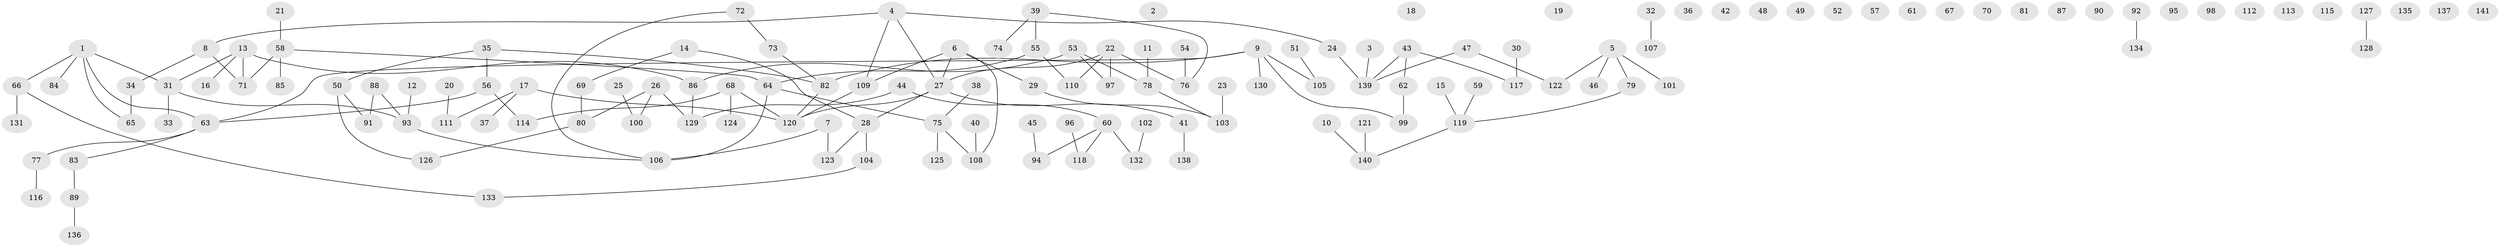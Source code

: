 // Generated by graph-tools (version 1.1) at 2025/25/03/09/25 03:25:14]
// undirected, 141 vertices, 133 edges
graph export_dot {
graph [start="1"]
  node [color=gray90,style=filled];
  1;
  2;
  3;
  4;
  5;
  6;
  7;
  8;
  9;
  10;
  11;
  12;
  13;
  14;
  15;
  16;
  17;
  18;
  19;
  20;
  21;
  22;
  23;
  24;
  25;
  26;
  27;
  28;
  29;
  30;
  31;
  32;
  33;
  34;
  35;
  36;
  37;
  38;
  39;
  40;
  41;
  42;
  43;
  44;
  45;
  46;
  47;
  48;
  49;
  50;
  51;
  52;
  53;
  54;
  55;
  56;
  57;
  58;
  59;
  60;
  61;
  62;
  63;
  64;
  65;
  66;
  67;
  68;
  69;
  70;
  71;
  72;
  73;
  74;
  75;
  76;
  77;
  78;
  79;
  80;
  81;
  82;
  83;
  84;
  85;
  86;
  87;
  88;
  89;
  90;
  91;
  92;
  93;
  94;
  95;
  96;
  97;
  98;
  99;
  100;
  101;
  102;
  103;
  104;
  105;
  106;
  107;
  108;
  109;
  110;
  111;
  112;
  113;
  114;
  115;
  116;
  117;
  118;
  119;
  120;
  121;
  122;
  123;
  124;
  125;
  126;
  127;
  128;
  129;
  130;
  131;
  132;
  133;
  134;
  135;
  136;
  137;
  138;
  139;
  140;
  141;
  1 -- 31;
  1 -- 63;
  1 -- 65;
  1 -- 66;
  1 -- 84;
  3 -- 139;
  4 -- 8;
  4 -- 24;
  4 -- 27;
  4 -- 109;
  5 -- 46;
  5 -- 79;
  5 -- 101;
  5 -- 122;
  6 -- 27;
  6 -- 29;
  6 -- 108;
  6 -- 109;
  7 -- 106;
  7 -- 123;
  8 -- 34;
  8 -- 71;
  9 -- 63;
  9 -- 82;
  9 -- 99;
  9 -- 105;
  9 -- 130;
  10 -- 140;
  11 -- 78;
  12 -- 93;
  13 -- 16;
  13 -- 31;
  13 -- 71;
  13 -- 86;
  14 -- 28;
  14 -- 69;
  15 -- 119;
  17 -- 37;
  17 -- 111;
  17 -- 120;
  20 -- 111;
  21 -- 58;
  22 -- 27;
  22 -- 76;
  22 -- 97;
  22 -- 110;
  23 -- 103;
  24 -- 139;
  25 -- 100;
  26 -- 80;
  26 -- 100;
  26 -- 129;
  27 -- 28;
  27 -- 41;
  27 -- 120;
  28 -- 104;
  28 -- 123;
  29 -- 103;
  30 -- 117;
  31 -- 33;
  31 -- 93;
  32 -- 107;
  34 -- 65;
  35 -- 50;
  35 -- 56;
  35 -- 82;
  38 -- 75;
  39 -- 55;
  39 -- 74;
  39 -- 76;
  40 -- 108;
  41 -- 138;
  43 -- 62;
  43 -- 117;
  43 -- 139;
  44 -- 60;
  44 -- 129;
  45 -- 94;
  47 -- 122;
  47 -- 139;
  50 -- 91;
  50 -- 126;
  51 -- 105;
  53 -- 78;
  53 -- 86;
  53 -- 97;
  54 -- 76;
  55 -- 64;
  55 -- 110;
  56 -- 63;
  56 -- 114;
  58 -- 64;
  58 -- 71;
  58 -- 85;
  59 -- 119;
  60 -- 94;
  60 -- 118;
  60 -- 132;
  62 -- 99;
  63 -- 77;
  63 -- 83;
  64 -- 75;
  64 -- 106;
  66 -- 131;
  66 -- 133;
  68 -- 114;
  68 -- 120;
  68 -- 124;
  69 -- 80;
  72 -- 73;
  72 -- 106;
  73 -- 82;
  75 -- 108;
  75 -- 125;
  77 -- 116;
  78 -- 103;
  79 -- 119;
  80 -- 126;
  82 -- 120;
  83 -- 89;
  86 -- 129;
  88 -- 91;
  88 -- 93;
  89 -- 136;
  92 -- 134;
  93 -- 106;
  96 -- 118;
  102 -- 132;
  104 -- 133;
  109 -- 120;
  119 -- 140;
  121 -- 140;
  127 -- 128;
}
